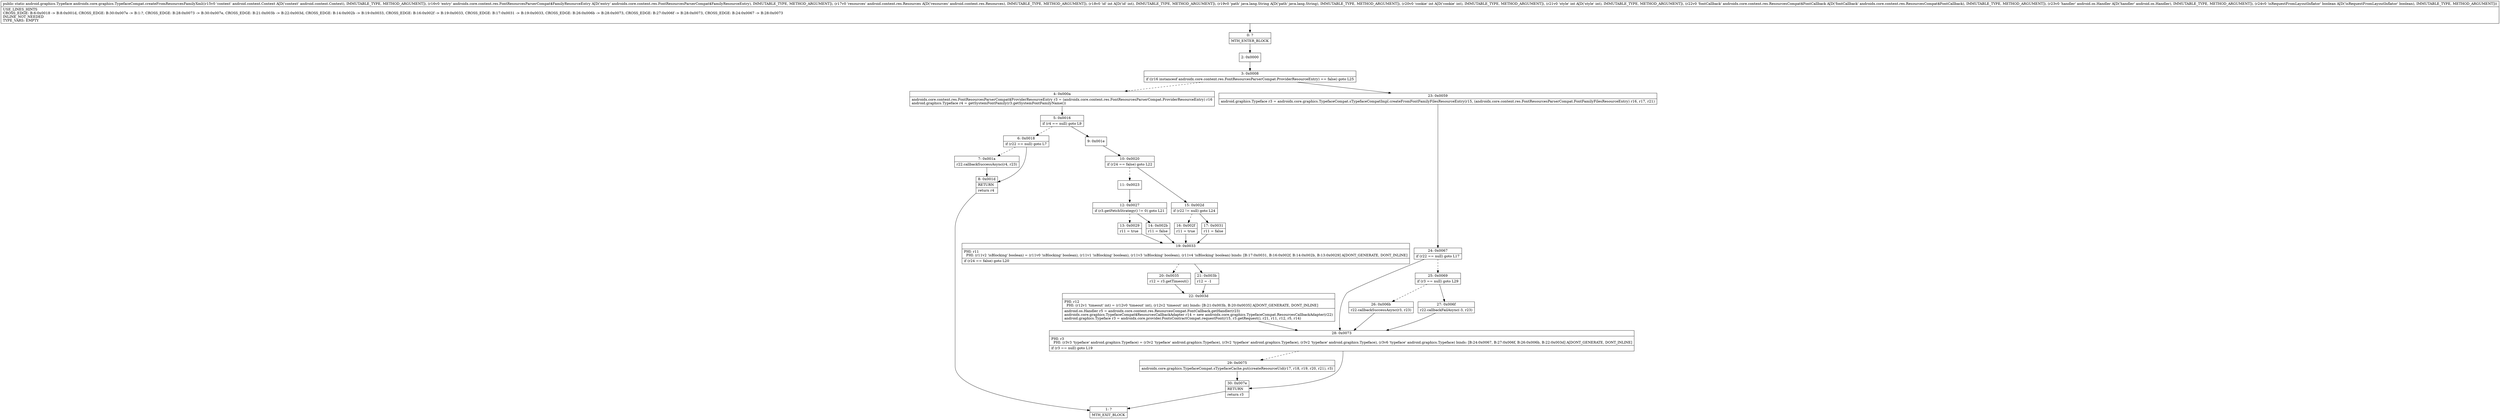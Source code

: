 digraph "CFG forandroidx.core.graphics.TypefaceCompat.createFromResourcesFamilyXml(Landroid\/content\/Context;Landroidx\/core\/content\/res\/FontResourcesParserCompat$FamilyResourceEntry;Landroid\/content\/res\/Resources;ILjava\/lang\/String;IILandroidx\/core\/content\/res\/ResourcesCompat$FontCallback;Landroid\/os\/Handler;Z)Landroid\/graphics\/Typeface;" {
Node_0 [shape=record,label="{0\:\ ?|MTH_ENTER_BLOCK\l}"];
Node_2 [shape=record,label="{2\:\ 0x0000}"];
Node_3 [shape=record,label="{3\:\ 0x0008|if ((r16 instanceof androidx.core.content.res.FontResourcesParserCompat.ProviderResourceEntry) == false) goto L25\l}"];
Node_4 [shape=record,label="{4\:\ 0x000a|androidx.core.content.res.FontResourcesParserCompat$ProviderResourceEntry r3 = (androidx.core.content.res.FontResourcesParserCompat.ProviderResourceEntry) r16\landroid.graphics.Typeface r4 = getSystemFontFamily(r3.getSystemFontFamilyName())\l}"];
Node_5 [shape=record,label="{5\:\ 0x0016|if (r4 == null) goto L9\l}"];
Node_6 [shape=record,label="{6\:\ 0x0018|if (r22 == null) goto L7\l}"];
Node_7 [shape=record,label="{7\:\ 0x001a|r22.callbackSuccessAsync(r4, r23)\l}"];
Node_8 [shape=record,label="{8\:\ 0x001d|RETURN\l|return r4\l}"];
Node_1 [shape=record,label="{1\:\ ?|MTH_EXIT_BLOCK\l}"];
Node_9 [shape=record,label="{9\:\ 0x001e}"];
Node_10 [shape=record,label="{10\:\ 0x0020|if (r24 == false) goto L22\l}"];
Node_11 [shape=record,label="{11\:\ 0x0023}"];
Node_12 [shape=record,label="{12\:\ 0x0027|if (r3.getFetchStrategy() != 0) goto L21\l}"];
Node_13 [shape=record,label="{13\:\ 0x0029|r11 = true\l}"];
Node_19 [shape=record,label="{19\:\ 0x0033|PHI: r11 \l  PHI: (r11v2 'isBlocking' boolean) = (r11v0 'isBlocking' boolean), (r11v1 'isBlocking' boolean), (r11v3 'isBlocking' boolean), (r11v4 'isBlocking' boolean) binds: [B:17:0x0031, B:16:0x002f, B:14:0x002b, B:13:0x0029] A[DONT_GENERATE, DONT_INLINE]\l|if (r24 == false) goto L20\l}"];
Node_20 [shape=record,label="{20\:\ 0x0035|r12 = r3.getTimeout()\l}"];
Node_22 [shape=record,label="{22\:\ 0x003d|PHI: r12 \l  PHI: (r12v1 'timeout' int) = (r12v0 'timeout' int), (r12v2 'timeout' int) binds: [B:21:0x003b, B:20:0x0035] A[DONT_GENERATE, DONT_INLINE]\l|android.os.Handler r5 = androidx.core.content.res.ResourcesCompat.FontCallback.getHandler(r23)\landroidx.core.graphics.TypefaceCompat$ResourcesCallbackAdapter r14 = new androidx.core.graphics.TypefaceCompat.ResourcesCallbackAdapter(r22)\landroid.graphics.Typeface r3 = androidx.core.provider.FontsContractCompat.requestFont(r15, r3.getRequest(), r21, r11, r12, r5, r14)\l}"];
Node_28 [shape=record,label="{28\:\ 0x0073|PHI: r3 \l  PHI: (r3v3 'typeface' android.graphics.Typeface) = (r3v2 'typeface' android.graphics.Typeface), (r3v2 'typeface' android.graphics.Typeface), (r3v2 'typeface' android.graphics.Typeface), (r3v6 'typeface' android.graphics.Typeface) binds: [B:24:0x0067, B:27:0x006f, B:26:0x006b, B:22:0x003d] A[DONT_GENERATE, DONT_INLINE]\l|if (r3 == null) goto L19\l}"];
Node_29 [shape=record,label="{29\:\ 0x0075|androidx.core.graphics.TypefaceCompat.sTypefaceCache.put(createResourceUid(r17, r18, r19, r20, r21), r3)\l}"];
Node_30 [shape=record,label="{30\:\ 0x007e|RETURN\l|return r3\l}"];
Node_21 [shape=record,label="{21\:\ 0x003b|r12 = \-1\l}"];
Node_14 [shape=record,label="{14\:\ 0x002b|r11 = false\l}"];
Node_15 [shape=record,label="{15\:\ 0x002d|if (r22 != null) goto L24\l}"];
Node_16 [shape=record,label="{16\:\ 0x002f|r11 = true\l}"];
Node_17 [shape=record,label="{17\:\ 0x0031|r11 = false\l}"];
Node_23 [shape=record,label="{23\:\ 0x0059|android.graphics.Typeface r3 = androidx.core.graphics.TypefaceCompat.sTypefaceCompatImpl.createFromFontFamilyFilesResourceEntry(r15, (androidx.core.content.res.FontResourcesParserCompat.FontFamilyFilesResourceEntry) r16, r17, r21)\l}"];
Node_24 [shape=record,label="{24\:\ 0x0067|if (r22 == null) goto L17\l}"];
Node_25 [shape=record,label="{25\:\ 0x0069|if (r3 == null) goto L29\l}"];
Node_26 [shape=record,label="{26\:\ 0x006b|r22.callbackSuccessAsync(r3, r23)\l}"];
Node_27 [shape=record,label="{27\:\ 0x006f|r22.callbackFailAsync(\-3, r23)\l}"];
MethodNode[shape=record,label="{public static android.graphics.Typeface androidx.core.graphics.TypefaceCompat.createFromResourcesFamilyXml((r15v0 'context' android.content.Context A[D('context' android.content.Context), IMMUTABLE_TYPE, METHOD_ARGUMENT]), (r16v0 'entry' androidx.core.content.res.FontResourcesParserCompat$FamilyResourceEntry A[D('entry' androidx.core.content.res.FontResourcesParserCompat$FamilyResourceEntry), IMMUTABLE_TYPE, METHOD_ARGUMENT]), (r17v0 'resources' android.content.res.Resources A[D('resources' android.content.res.Resources), IMMUTABLE_TYPE, METHOD_ARGUMENT]), (r18v0 'id' int A[D('id' int), IMMUTABLE_TYPE, METHOD_ARGUMENT]), (r19v0 'path' java.lang.String A[D('path' java.lang.String), IMMUTABLE_TYPE, METHOD_ARGUMENT]), (r20v0 'cookie' int A[D('cookie' int), IMMUTABLE_TYPE, METHOD_ARGUMENT]), (r21v0 'style' int A[D('style' int), IMMUTABLE_TYPE, METHOD_ARGUMENT]), (r22v0 'fontCallback' androidx.core.content.res.ResourcesCompat$FontCallback A[D('fontCallback' androidx.core.content.res.ResourcesCompat$FontCallback), IMMUTABLE_TYPE, METHOD_ARGUMENT]), (r23v0 'handler' android.os.Handler A[D('handler' android.os.Handler), IMMUTABLE_TYPE, METHOD_ARGUMENT]), (r24v0 'isRequestFromLayoutInflator' boolean A[D('isRequestFromLayoutInflator' boolean), IMMUTABLE_TYPE, METHOD_ARGUMENT]))  | USE_LINES_HINTS\lCROSS_EDGE: B:6:0x0018 \-\> B:8:0x001d, CROSS_EDGE: B:30:0x007e \-\> B:1:?, CROSS_EDGE: B:28:0x0073 \-\> B:30:0x007e, CROSS_EDGE: B:21:0x003b \-\> B:22:0x003d, CROSS_EDGE: B:14:0x002b \-\> B:19:0x0033, CROSS_EDGE: B:16:0x002f \-\> B:19:0x0033, CROSS_EDGE: B:17:0x0031 \-\> B:19:0x0033, CROSS_EDGE: B:26:0x006b \-\> B:28:0x0073, CROSS_EDGE: B:27:0x006f \-\> B:28:0x0073, CROSS_EDGE: B:24:0x0067 \-\> B:28:0x0073\lINLINE_NOT_NEEDED\lTYPE_VARS: EMPTY\l}"];
MethodNode -> Node_0;Node_0 -> Node_2;
Node_2 -> Node_3;
Node_3 -> Node_4[style=dashed];
Node_3 -> Node_23;
Node_4 -> Node_5;
Node_5 -> Node_6[style=dashed];
Node_5 -> Node_9;
Node_6 -> Node_7[style=dashed];
Node_6 -> Node_8;
Node_7 -> Node_8;
Node_8 -> Node_1;
Node_9 -> Node_10;
Node_10 -> Node_11[style=dashed];
Node_10 -> Node_15;
Node_11 -> Node_12;
Node_12 -> Node_13[style=dashed];
Node_12 -> Node_14;
Node_13 -> Node_19;
Node_19 -> Node_20[style=dashed];
Node_19 -> Node_21;
Node_20 -> Node_22;
Node_22 -> Node_28;
Node_28 -> Node_29[style=dashed];
Node_28 -> Node_30;
Node_29 -> Node_30;
Node_30 -> Node_1;
Node_21 -> Node_22;
Node_14 -> Node_19;
Node_15 -> Node_16[style=dashed];
Node_15 -> Node_17;
Node_16 -> Node_19;
Node_17 -> Node_19;
Node_23 -> Node_24;
Node_24 -> Node_25[style=dashed];
Node_24 -> Node_28;
Node_25 -> Node_26[style=dashed];
Node_25 -> Node_27;
Node_26 -> Node_28;
Node_27 -> Node_28;
}

